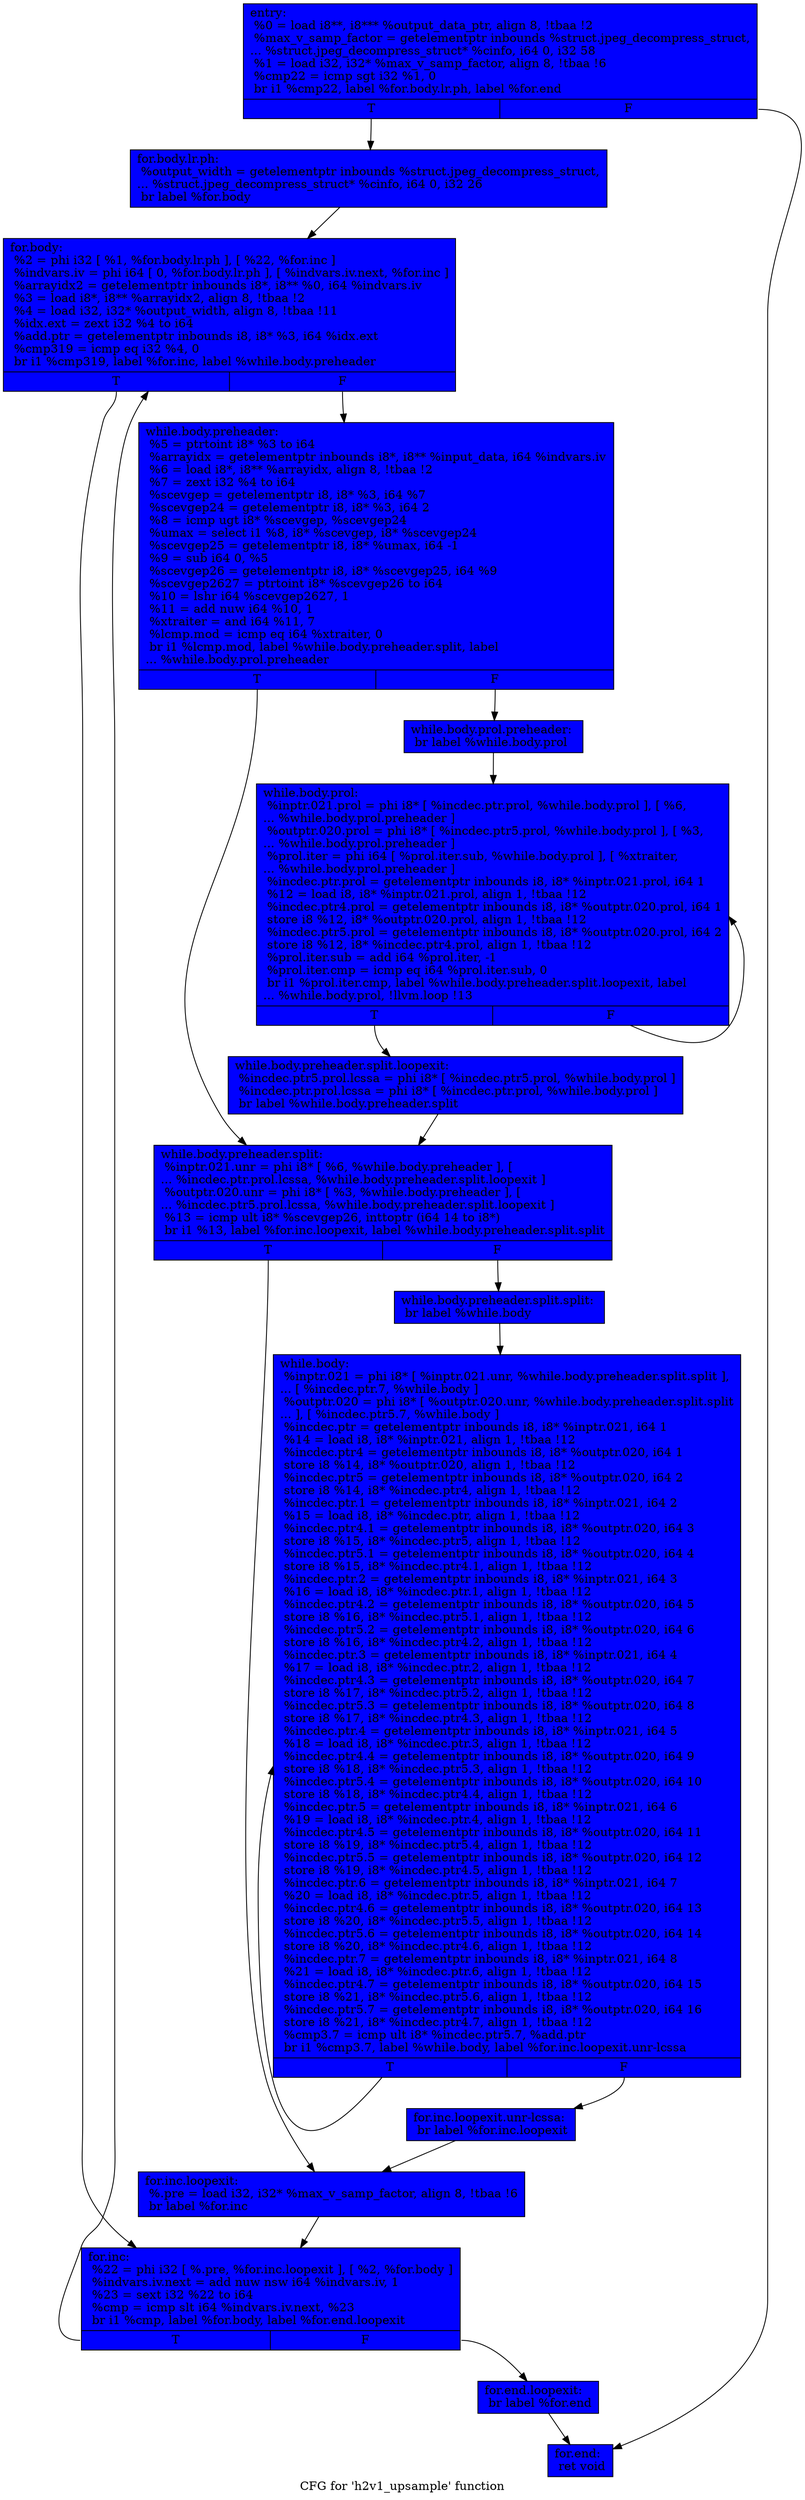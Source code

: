digraph "CFG for 'h2v1_upsample' function" {
	label="CFG for 'h2v1_upsample' function";

	Node0x5cc6990 [shape=record, style = filled, fillcolor = blue, label="{entry:\l  %0 = load i8**, i8*** %output_data_ptr, align 8, !tbaa !2\l  %max_v_samp_factor = getelementptr inbounds %struct.jpeg_decompress_struct,\l... %struct.jpeg_decompress_struct* %cinfo, i64 0, i32 58\l  %1 = load i32, i32* %max_v_samp_factor, align 8, !tbaa !6\l  %cmp22 = icmp sgt i32 %1, 0\l  br i1 %cmp22, label %for.body.lr.ph, label %for.end\l|{<s0>T|<s1>F}}"];
	Node0x5cc6990:s0 -> Node0x5cc6c00;
	Node0x5cc6990:s1 -> Node0x5cc6cb0;
	Node0x5cc6c00 [shape=record, style = filled, fillcolor = blue, label="{for.body.lr.ph:                                   \l  %output_width = getelementptr inbounds %struct.jpeg_decompress_struct,\l... %struct.jpeg_decompress_struct* %cinfo, i64 0, i32 26\l  br label %for.body\l}"];
	Node0x5cc6c00 -> Node0x5cc6eb0;
	Node0x5cc6eb0 [shape=record, style = filled, fillcolor = blue, label="{for.body:                                         \l  %2 = phi i32 [ %1, %for.body.lr.ph ], [ %22, %for.inc ]\l  %indvars.iv = phi i64 [ 0, %for.body.lr.ph ], [ %indvars.iv.next, %for.inc ]\l  %arrayidx2 = getelementptr inbounds i8*, i8** %0, i64 %indvars.iv\l  %3 = load i8*, i8** %arrayidx2, align 8, !tbaa !2\l  %4 = load i32, i32* %output_width, align 8, !tbaa !11\l  %idx.ext = zext i32 %4 to i64\l  %add.ptr = getelementptr inbounds i8, i8* %3, i64 %idx.ext\l  %cmp319 = icmp eq i32 %4, 0\l  br i1 %cmp319, label %for.inc, label %while.body.preheader\l|{<s0>T|<s1>F}}"];
	Node0x5cc6eb0:s0 -> Node0x5cc7010;
	Node0x5cc6eb0:s1 -> Node0x5cb9cc0;
	Node0x5cb9cc0 [shape=record, style = filled, fillcolor = blue, label="{while.body.preheader:                             \l  %5 = ptrtoint i8* %3 to i64\l  %arrayidx = getelementptr inbounds i8*, i8** %input_data, i64 %indvars.iv\l  %6 = load i8*, i8** %arrayidx, align 8, !tbaa !2\l  %7 = zext i32 %4 to i64\l  %scevgep = getelementptr i8, i8* %3, i64 %7\l  %scevgep24 = getelementptr i8, i8* %3, i64 2\l  %8 = icmp ugt i8* %scevgep, %scevgep24\l  %umax = select i1 %8, i8* %scevgep, i8* %scevgep24\l  %scevgep25 = getelementptr i8, i8* %umax, i64 -1\l  %9 = sub i64 0, %5\l  %scevgep26 = getelementptr i8, i8* %scevgep25, i64 %9\l  %scevgep2627 = ptrtoint i8* %scevgep26 to i64\l  %10 = lshr i64 %scevgep2627, 1\l  %11 = add nuw i64 %10, 1\l  %xtraiter = and i64 %11, 7\l  %lcmp.mod = icmp eq i64 %xtraiter, 0\l  br i1 %lcmp.mod, label %while.body.preheader.split, label\l... %while.body.prol.preheader\l|{<s0>T|<s1>F}}"];
	Node0x5cb9cc0:s0 -> Node0x5cb9ae0;
	Node0x5cb9cc0:s1 -> Node0x5cbaa90;
	Node0x5cbaa90 [shape=record, style = filled, fillcolor = blue, label="{while.body.prol.preheader:                        \l  br label %while.body.prol\l}"];
	Node0x5cbaa90 -> Node0x5cbac40;
	Node0x5cbac40 [shape=record, style = filled, fillcolor = blue, label="{while.body.prol:                                  \l  %inptr.021.prol = phi i8* [ %incdec.ptr.prol, %while.body.prol ], [ %6,\l... %while.body.prol.preheader ]\l  %outptr.020.prol = phi i8* [ %incdec.ptr5.prol, %while.body.prol ], [ %3,\l... %while.body.prol.preheader ]\l  %prol.iter = phi i64 [ %prol.iter.sub, %while.body.prol ], [ %xtraiter,\l... %while.body.prol.preheader ]\l  %incdec.ptr.prol = getelementptr inbounds i8, i8* %inptr.021.prol, i64 1\l  %12 = load i8, i8* %inptr.021.prol, align 1, !tbaa !12\l  %incdec.ptr4.prol = getelementptr inbounds i8, i8* %outptr.020.prol, i64 1\l  store i8 %12, i8* %outptr.020.prol, align 1, !tbaa !12\l  %incdec.ptr5.prol = getelementptr inbounds i8, i8* %outptr.020.prol, i64 2\l  store i8 %12, i8* %incdec.ptr4.prol, align 1, !tbaa !12\l  %prol.iter.sub = add i64 %prol.iter, -1\l  %prol.iter.cmp = icmp eq i64 %prol.iter.sub, 0\l  br i1 %prol.iter.cmp, label %while.body.preheader.split.loopexit, label\l... %while.body.prol, !llvm.loop !13\l|{<s0>T|<s1>F}}"];
	Node0x5cbac40:s0 -> Node0x5cbb5d0;
	Node0x5cbac40:s1 -> Node0x5cbac40;
	Node0x5cbb5d0 [shape=record, style = filled, fillcolor = blue, label="{while.body.preheader.split.loopexit:              \l  %incdec.ptr5.prol.lcssa = phi i8* [ %incdec.ptr5.prol, %while.body.prol ]\l  %incdec.ptr.prol.lcssa = phi i8* [ %incdec.ptr.prol, %while.body.prol ]\l  br label %while.body.preheader.split\l}"];
	Node0x5cbb5d0 -> Node0x5cb9ae0;
	Node0x5cb9ae0 [shape=record, style = filled, fillcolor = blue, label="{while.body.preheader.split:                       \l  %inptr.021.unr = phi i8* [ %6, %while.body.preheader ], [\l... %incdec.ptr.prol.lcssa, %while.body.preheader.split.loopexit ]\l  %outptr.020.unr = phi i8* [ %3, %while.body.preheader ], [\l... %incdec.ptr5.prol.lcssa, %while.body.preheader.split.loopexit ]\l  %13 = icmp ult i8* %scevgep26, inttoptr (i64 14 to i8*)\l  br i1 %13, label %for.inc.loopexit, label %while.body.preheader.split.split\l|{<s0>T|<s1>F}}"];
	Node0x5cb9ae0:s0 -> Node0x5ccf020;
	Node0x5cb9ae0:s1 -> Node0x5ccf0f0;
	Node0x5ccf0f0 [shape=record, style = filled, fillcolor = blue, label="{while.body.preheader.split.split:                 \l  br label %while.body\l}"];
	Node0x5ccf0f0 -> Node0x5ccf2a0;
	Node0x5ccf2a0 [shape=record, style = filled, fillcolor = blue, label="{while.body:                                       \l  %inptr.021 = phi i8* [ %inptr.021.unr, %while.body.preheader.split.split ],\l... [ %incdec.ptr.7, %while.body ]\l  %outptr.020 = phi i8* [ %outptr.020.unr, %while.body.preheader.split.split\l... ], [ %incdec.ptr5.7, %while.body ]\l  %incdec.ptr = getelementptr inbounds i8, i8* %inptr.021, i64 1\l  %14 = load i8, i8* %inptr.021, align 1, !tbaa !12\l  %incdec.ptr4 = getelementptr inbounds i8, i8* %outptr.020, i64 1\l  store i8 %14, i8* %outptr.020, align 1, !tbaa !12\l  %incdec.ptr5 = getelementptr inbounds i8, i8* %outptr.020, i64 2\l  store i8 %14, i8* %incdec.ptr4, align 1, !tbaa !12\l  %incdec.ptr.1 = getelementptr inbounds i8, i8* %inptr.021, i64 2\l  %15 = load i8, i8* %incdec.ptr, align 1, !tbaa !12\l  %incdec.ptr4.1 = getelementptr inbounds i8, i8* %outptr.020, i64 3\l  store i8 %15, i8* %incdec.ptr5, align 1, !tbaa !12\l  %incdec.ptr5.1 = getelementptr inbounds i8, i8* %outptr.020, i64 4\l  store i8 %15, i8* %incdec.ptr4.1, align 1, !tbaa !12\l  %incdec.ptr.2 = getelementptr inbounds i8, i8* %inptr.021, i64 3\l  %16 = load i8, i8* %incdec.ptr.1, align 1, !tbaa !12\l  %incdec.ptr4.2 = getelementptr inbounds i8, i8* %outptr.020, i64 5\l  store i8 %16, i8* %incdec.ptr5.1, align 1, !tbaa !12\l  %incdec.ptr5.2 = getelementptr inbounds i8, i8* %outptr.020, i64 6\l  store i8 %16, i8* %incdec.ptr4.2, align 1, !tbaa !12\l  %incdec.ptr.3 = getelementptr inbounds i8, i8* %inptr.021, i64 4\l  %17 = load i8, i8* %incdec.ptr.2, align 1, !tbaa !12\l  %incdec.ptr4.3 = getelementptr inbounds i8, i8* %outptr.020, i64 7\l  store i8 %17, i8* %incdec.ptr5.2, align 1, !tbaa !12\l  %incdec.ptr5.3 = getelementptr inbounds i8, i8* %outptr.020, i64 8\l  store i8 %17, i8* %incdec.ptr4.3, align 1, !tbaa !12\l  %incdec.ptr.4 = getelementptr inbounds i8, i8* %inptr.021, i64 5\l  %18 = load i8, i8* %incdec.ptr.3, align 1, !tbaa !12\l  %incdec.ptr4.4 = getelementptr inbounds i8, i8* %outptr.020, i64 9\l  store i8 %18, i8* %incdec.ptr5.3, align 1, !tbaa !12\l  %incdec.ptr5.4 = getelementptr inbounds i8, i8* %outptr.020, i64 10\l  store i8 %18, i8* %incdec.ptr4.4, align 1, !tbaa !12\l  %incdec.ptr.5 = getelementptr inbounds i8, i8* %inptr.021, i64 6\l  %19 = load i8, i8* %incdec.ptr.4, align 1, !tbaa !12\l  %incdec.ptr4.5 = getelementptr inbounds i8, i8* %outptr.020, i64 11\l  store i8 %19, i8* %incdec.ptr5.4, align 1, !tbaa !12\l  %incdec.ptr5.5 = getelementptr inbounds i8, i8* %outptr.020, i64 12\l  store i8 %19, i8* %incdec.ptr4.5, align 1, !tbaa !12\l  %incdec.ptr.6 = getelementptr inbounds i8, i8* %inptr.021, i64 7\l  %20 = load i8, i8* %incdec.ptr.5, align 1, !tbaa !12\l  %incdec.ptr4.6 = getelementptr inbounds i8, i8* %outptr.020, i64 13\l  store i8 %20, i8* %incdec.ptr5.5, align 1, !tbaa !12\l  %incdec.ptr5.6 = getelementptr inbounds i8, i8* %outptr.020, i64 14\l  store i8 %20, i8* %incdec.ptr4.6, align 1, !tbaa !12\l  %incdec.ptr.7 = getelementptr inbounds i8, i8* %inptr.021, i64 8\l  %21 = load i8, i8* %incdec.ptr.6, align 1, !tbaa !12\l  %incdec.ptr4.7 = getelementptr inbounds i8, i8* %outptr.020, i64 15\l  store i8 %21, i8* %incdec.ptr5.6, align 1, !tbaa !12\l  %incdec.ptr5.7 = getelementptr inbounds i8, i8* %outptr.020, i64 16\l  store i8 %21, i8* %incdec.ptr4.7, align 1, !tbaa !12\l  %cmp3.7 = icmp ult i8* %incdec.ptr5.7, %add.ptr\l  br i1 %cmp3.7, label %while.body, label %for.inc.loopexit.unr-lcssa\l|{<s0>T|<s1>F}}"];
	Node0x5ccf2a0:s0 -> Node0x5ccf2a0;
	Node0x5ccf2a0:s1 -> Node0x5cd1e60;
	Node0x5cd1e60 [shape=record, style = filled, fillcolor = blue, label="{for.inc.loopexit.unr-lcssa:                       \l  br label %for.inc.loopexit\l}"];
	Node0x5cd1e60 -> Node0x5ccf020;
	Node0x5ccf020 [shape=record, style = filled, fillcolor = blue, label="{for.inc.loopexit:                                 \l  %.pre = load i32, i32* %max_v_samp_factor, align 8, !tbaa !6\l  br label %for.inc\l}"];
	Node0x5ccf020 -> Node0x5cc7010;
	Node0x5cc7010 [shape=record, style = filled, fillcolor = blue, label="{for.inc:                                          \l  %22 = phi i32 [ %.pre, %for.inc.loopexit ], [ %2, %for.body ]\l  %indvars.iv.next = add nuw nsw i64 %indvars.iv, 1\l  %23 = sext i32 %22 to i64\l  %cmp = icmp slt i64 %indvars.iv.next, %23\l  br i1 %cmp, label %for.body, label %for.end.loopexit\l|{<s0>T|<s1>F}}"];
	Node0x5cc7010:s0 -> Node0x5cc6eb0;
	Node0x5cc7010:s1 -> Node0x5cd2140;
	Node0x5cd2140 [shape=record, style = filled, fillcolor = blue, label="{for.end.loopexit:                                 \l  br label %for.end\l}"];
	Node0x5cd2140 -> Node0x5cc6cb0;
	Node0x5cc6cb0 [shape=record, style = filled, fillcolor = blue, label="{for.end:                                          \l  ret void\l}"];
}
